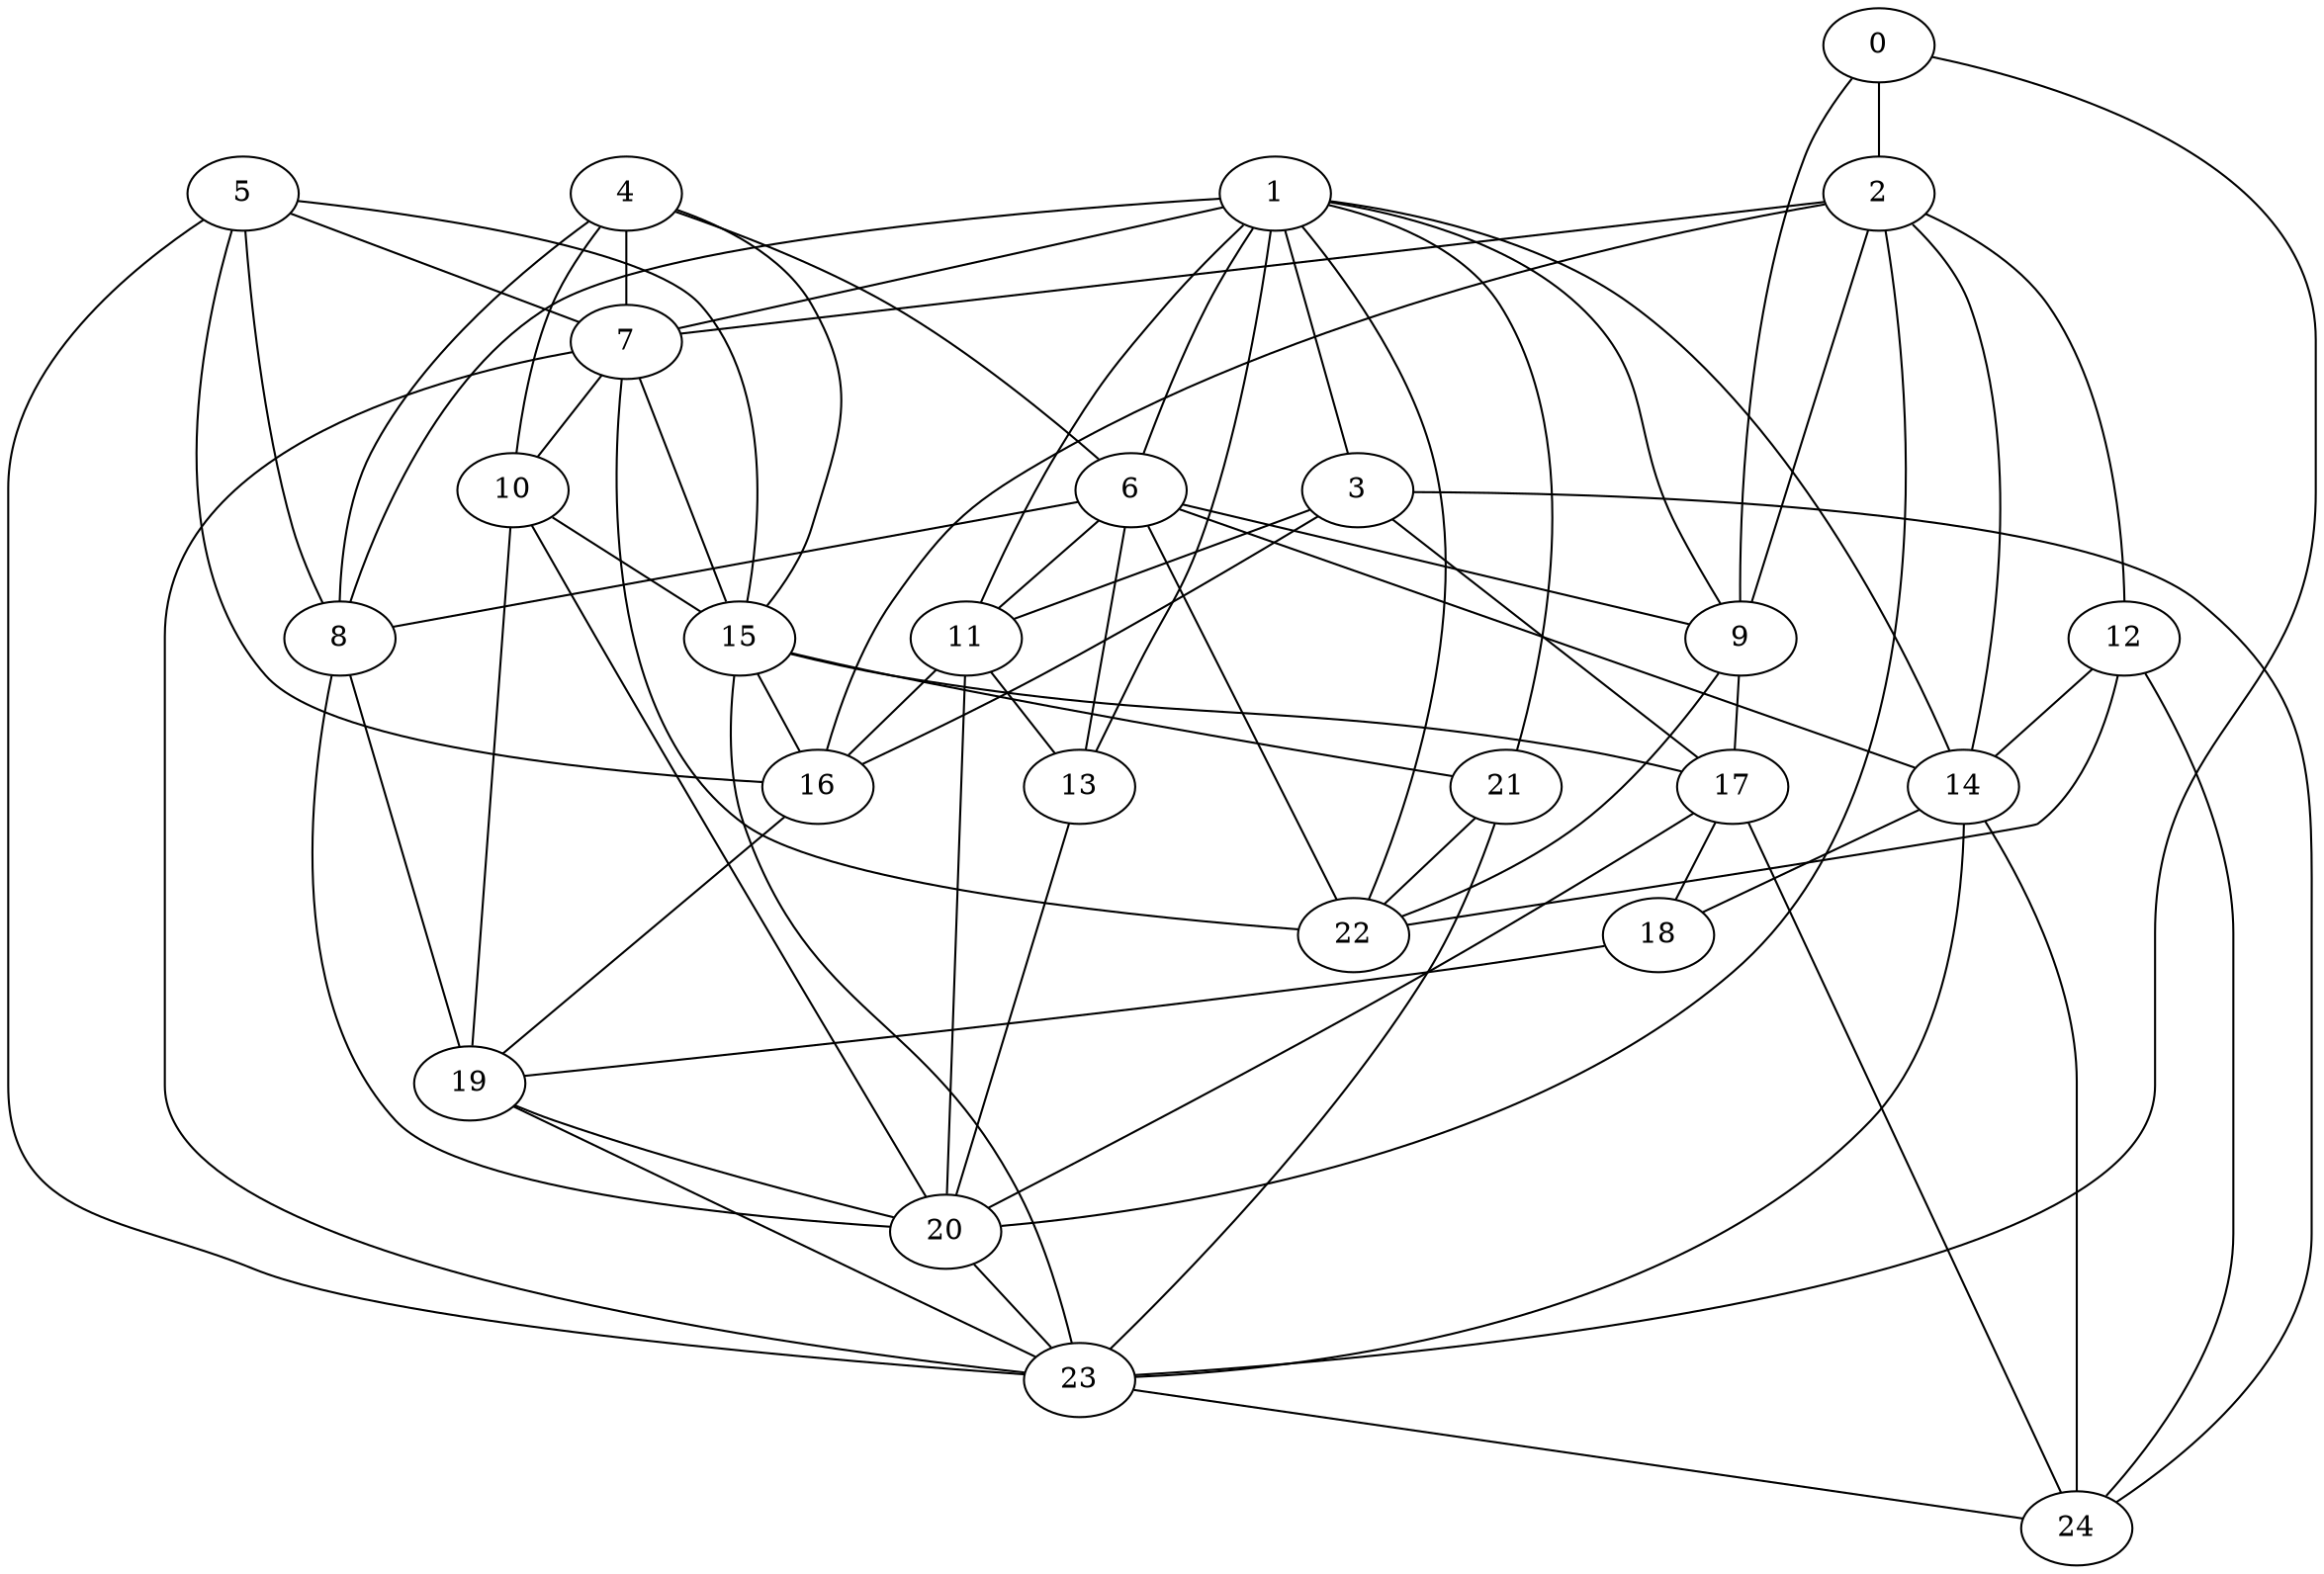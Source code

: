 strict graph "gnp_random_graph(25,0.25)" {
0;
1;
2;
3;
4;
5;
6;
7;
8;
9;
10;
11;
12;
13;
14;
15;
16;
17;
18;
19;
20;
21;
22;
23;
24;
0 -- 9  [is_available=True, prob="1.0"];
0 -- 2  [is_available=True, prob="0.405227569924"];
0 -- 23  [is_available=True, prob="0.928128845152"];
1 -- 3  [is_available=True, prob="0.884423388191"];
1 -- 6  [is_available=True, prob="0.821348926404"];
1 -- 7  [is_available=True, prob="0.0608140355542"];
1 -- 8  [is_available=True, prob="0.210691977894"];
1 -- 9  [is_available=True, prob="0.795598461544"];
1 -- 11  [is_available=True, prob="1.0"];
1 -- 13  [is_available=True, prob="1.0"];
1 -- 14  [is_available=True, prob="1.0"];
1 -- 21  [is_available=True, prob="0.332691095447"];
1 -- 22  [is_available=True, prob="0.584328788414"];
2 -- 7  [is_available=True, prob="0.928594686114"];
2 -- 9  [is_available=True, prob="0.106685892431"];
2 -- 12  [is_available=True, prob="0.466559788928"];
2 -- 14  [is_available=True, prob="0.660207236449"];
2 -- 16  [is_available=True, prob="1.0"];
2 -- 20  [is_available=True, prob="0.63833787925"];
3 -- 16  [is_available=True, prob="0.568859491518"];
3 -- 11  [is_available=True, prob="1.0"];
3 -- 24  [is_available=True, prob="0.863356186484"];
3 -- 17  [is_available=True, prob="0.787538048045"];
4 -- 8  [is_available=True, prob="0.821667469097"];
4 -- 10  [is_available=True, prob="1.0"];
4 -- 15  [is_available=True, prob="0.795971224652"];
4 -- 6  [is_available=True, prob="0.886434605934"];
4 -- 7  [is_available=True, prob="0.895548695567"];
5 -- 8  [is_available=True, prob="0.366299931652"];
5 -- 16  [is_available=True, prob="1.0"];
5 -- 15  [is_available=True, prob="0.8277363655"];
5 -- 23  [is_available=True, prob="0.730026263906"];
5 -- 7  [is_available=True, prob="0.375822829187"];
6 -- 8  [is_available=True, prob="0.0714819927232"];
6 -- 9  [is_available=True, prob="1.0"];
6 -- 11  [is_available=True, prob="0.139991828602"];
6 -- 13  [is_available=True, prob="0.220087357051"];
6 -- 14  [is_available=True, prob="0.164246262591"];
6 -- 22  [is_available=True, prob="0.210178624942"];
7 -- 10  [is_available=True, prob="0.546477090629"];
7 -- 15  [is_available=True, prob="0.236910951211"];
7 -- 22  [is_available=True, prob="0.0407022730631"];
7 -- 23  [is_available=True, prob="1.0"];
8 -- 19  [is_available=True, prob="1.0"];
8 -- 20  [is_available=True, prob="0.759688548197"];
9 -- 17  [is_available=True, prob="0.31531378554"];
9 -- 22  [is_available=True, prob="0.492876418189"];
10 -- 19  [is_available=True, prob="0.785838059166"];
10 -- 20  [is_available=True, prob="0.418167725487"];
10 -- 15  [is_available=True, prob="0.714769241079"];
11 -- 13  [is_available=True, prob="0.67127921091"];
11 -- 16  [is_available=True, prob="1.0"];
11 -- 20  [is_available=True, prob="1.0"];
12 -- 24  [is_available=True, prob="0.485229724157"];
12 -- 22  [is_available=True, prob="0.0858694937199"];
12 -- 14  [is_available=True, prob="0.424744024148"];
13 -- 20  [is_available=True, prob="0.292361908859"];
14 -- 18  [is_available=True, prob="1.0"];
14 -- 23  [is_available=True, prob="0.0829693137203"];
14 -- 24  [is_available=True, prob="0.425500228841"];
15 -- 16  [is_available=True, prob="1.0"];
15 -- 17  [is_available=True, prob="0.852383811072"];
15 -- 21  [is_available=True, prob="0.356705939395"];
15 -- 23  [is_available=True, prob="0.679335798753"];
16 -- 19  [is_available=True, prob="1.0"];
17 -- 18  [is_available=True, prob="0.364359799954"];
17 -- 20  [is_available=True, prob="0.156789566884"];
17 -- 24  [is_available=True, prob="0.670294190025"];
18 -- 19  [is_available=True, prob="0.130743300952"];
19 -- 20  [is_available=True, prob="0.793379354929"];
19 -- 23  [is_available=True, prob="0.909534209352"];
20 -- 23  [is_available=True, prob="0.376151685876"];
21 -- 23  [is_available=True, prob="0.319278335053"];
21 -- 22  [is_available=True, prob="0.105755613141"];
23 -- 24  [is_available=True, prob="0.237558903263"];
}
